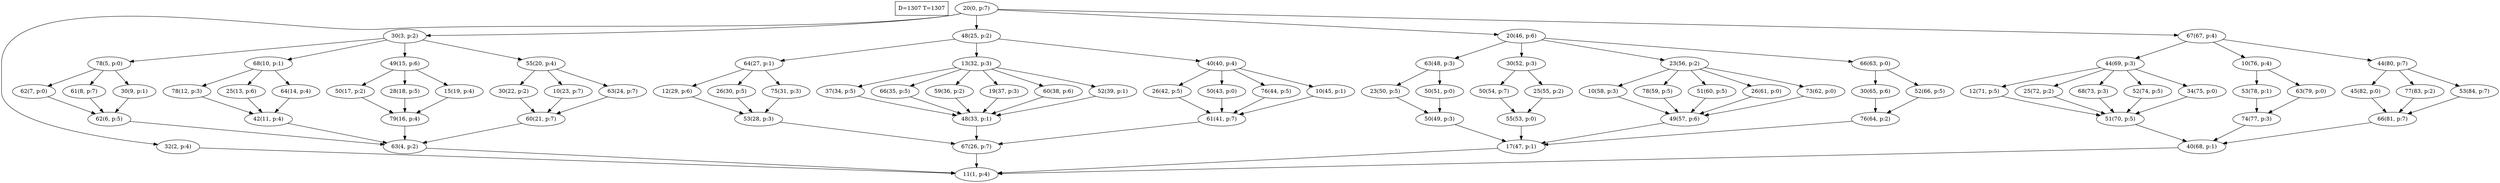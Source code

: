 digraph Task {
i [shape=box, label="D=1307 T=1307"]; 
0 [label="20(0, p:7)"];
1 [label="11(1, p:4)"];
2 [label="32(2, p:4)"];
3 [label="30(3, p:2)"];
4 [label="63(4, p:2)"];
5 [label="78(5, p:0)"];
6 [label="62(6, p:5)"];
7 [label="62(7, p:0)"];
8 [label="61(8, p:7)"];
9 [label="30(9, p:1)"];
10 [label="68(10, p:1)"];
11 [label="42(11, p:4)"];
12 [label="78(12, p:3)"];
13 [label="25(13, p:6)"];
14 [label="64(14, p:4)"];
15 [label="49(15, p:6)"];
16 [label="79(16, p:4)"];
17 [label="50(17, p:2)"];
18 [label="28(18, p:5)"];
19 [label="15(19, p:4)"];
20 [label="55(20, p:4)"];
21 [label="60(21, p:7)"];
22 [label="30(22, p:2)"];
23 [label="10(23, p:7)"];
24 [label="63(24, p:7)"];
25 [label="48(25, p:2)"];
26 [label="67(26, p:7)"];
27 [label="64(27, p:1)"];
28 [label="53(28, p:3)"];
29 [label="12(29, p:6)"];
30 [label="26(30, p:5)"];
31 [label="75(31, p:3)"];
32 [label="13(32, p:3)"];
33 [label="48(33, p:1)"];
34 [label="37(34, p:5)"];
35 [label="66(35, p:5)"];
36 [label="59(36, p:2)"];
37 [label="19(37, p:3)"];
38 [label="60(38, p:6)"];
39 [label="52(39, p:1)"];
40 [label="40(40, p:4)"];
41 [label="61(41, p:7)"];
42 [label="26(42, p:5)"];
43 [label="50(43, p:0)"];
44 [label="76(44, p:5)"];
45 [label="10(45, p:1)"];
46 [label="20(46, p:6)"];
47 [label="17(47, p:1)"];
48 [label="63(48, p:3)"];
49 [label="50(49, p:3)"];
50 [label="23(50, p:5)"];
51 [label="50(51, p:0)"];
52 [label="30(52, p:3)"];
53 [label="55(53, p:0)"];
54 [label="50(54, p:7)"];
55 [label="25(55, p:2)"];
56 [label="23(56, p:2)"];
57 [label="49(57, p:6)"];
58 [label="10(58, p:3)"];
59 [label="78(59, p:5)"];
60 [label="51(60, p:5)"];
61 [label="26(61, p:0)"];
62 [label="73(62, p:0)"];
63 [label="66(63, p:0)"];
64 [label="76(64, p:2)"];
65 [label="30(65, p:6)"];
66 [label="52(66, p:5)"];
67 [label="67(67, p:4)"];
68 [label="40(68, p:1)"];
69 [label="44(69, p:3)"];
70 [label="51(70, p:5)"];
71 [label="12(71, p:5)"];
72 [label="25(72, p:2)"];
73 [label="68(73, p:3)"];
74 [label="52(74, p:5)"];
75 [label="34(75, p:0)"];
76 [label="10(76, p:4)"];
77 [label="74(77, p:3)"];
78 [label="53(78, p:1)"];
79 [label="63(79, p:0)"];
80 [label="44(80, p:7)"];
81 [label="66(81, p:7)"];
82 [label="45(82, p:0)"];
83 [label="77(83, p:2)"];
84 [label="53(84, p:7)"];
0 -> 2;
0 -> 3;
0 -> 25;
0 -> 46;
0 -> 67;
2 -> 1;
3 -> 5;
3 -> 10;
3 -> 15;
3 -> 20;
4 -> 1;
5 -> 7;
5 -> 8;
5 -> 9;
6 -> 4;
7 -> 6;
8 -> 6;
9 -> 6;
10 -> 12;
10 -> 13;
10 -> 14;
11 -> 4;
12 -> 11;
13 -> 11;
14 -> 11;
15 -> 17;
15 -> 18;
15 -> 19;
16 -> 4;
17 -> 16;
18 -> 16;
19 -> 16;
20 -> 22;
20 -> 23;
20 -> 24;
21 -> 4;
22 -> 21;
23 -> 21;
24 -> 21;
25 -> 27;
25 -> 32;
25 -> 40;
26 -> 1;
27 -> 29;
27 -> 30;
27 -> 31;
28 -> 26;
29 -> 28;
30 -> 28;
31 -> 28;
32 -> 34;
32 -> 35;
32 -> 36;
32 -> 37;
32 -> 38;
32 -> 39;
33 -> 26;
34 -> 33;
35 -> 33;
36 -> 33;
37 -> 33;
38 -> 33;
39 -> 33;
40 -> 42;
40 -> 43;
40 -> 44;
40 -> 45;
41 -> 26;
42 -> 41;
43 -> 41;
44 -> 41;
45 -> 41;
46 -> 48;
46 -> 52;
46 -> 56;
46 -> 63;
47 -> 1;
48 -> 50;
48 -> 51;
49 -> 47;
50 -> 49;
51 -> 49;
52 -> 54;
52 -> 55;
53 -> 47;
54 -> 53;
55 -> 53;
56 -> 58;
56 -> 59;
56 -> 60;
56 -> 61;
56 -> 62;
57 -> 47;
58 -> 57;
59 -> 57;
60 -> 57;
61 -> 57;
62 -> 57;
63 -> 65;
63 -> 66;
64 -> 47;
65 -> 64;
66 -> 64;
67 -> 69;
67 -> 76;
67 -> 80;
68 -> 1;
69 -> 71;
69 -> 72;
69 -> 73;
69 -> 74;
69 -> 75;
70 -> 68;
71 -> 70;
72 -> 70;
73 -> 70;
74 -> 70;
75 -> 70;
76 -> 78;
76 -> 79;
77 -> 68;
78 -> 77;
79 -> 77;
80 -> 82;
80 -> 83;
80 -> 84;
81 -> 68;
82 -> 81;
83 -> 81;
84 -> 81;
}